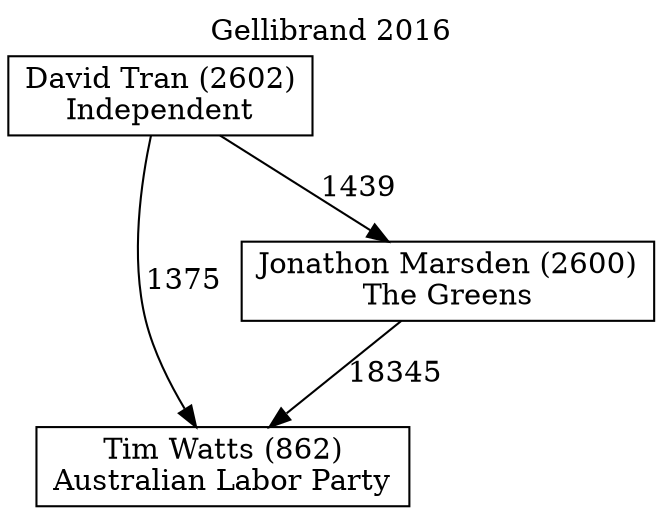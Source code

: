 // House preference flow
digraph "Tim Watts (862)_Gellibrand_2016" {
	graph [label="Gellibrand 2016" labelloc=t mclimit=10]
	node [shape=box]
	"Tim Watts (862)" [label="Tim Watts (862)
Australian Labor Party"]
	"Jonathon Marsden (2600)" [label="Jonathon Marsden (2600)
The Greens"]
	"David Tran (2602)" [label="David Tran (2602)
Independent"]
	"Jonathon Marsden (2600)" -> "Tim Watts (862)" [label=18345]
	"David Tran (2602)" -> "Jonathon Marsden (2600)" [label=1439]
	"David Tran (2602)" -> "Tim Watts (862)" [label=1375]
}
